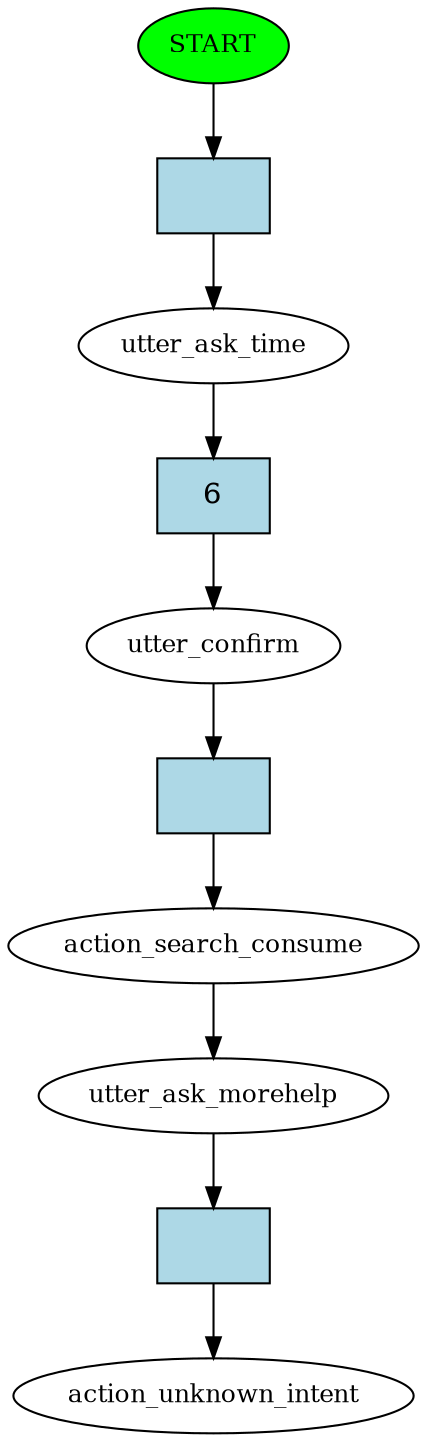 digraph  {
0 [class="start active", fillcolor=green, fontsize=12, label=START, style=filled];
1 [class=active, fontsize=12, label=utter_ask_time];
2 [class=active, fontsize=12, label=utter_confirm];
3 [class=active, fontsize=12, label=action_search_consume];
4 [class=active, fontsize=12, label=utter_ask_morehelp];
5 [class="dashed active", fontsize=12, label=action_unknown_intent];
6 [class="intent active", fillcolor=lightblue, label="", shape=rect, style=filled];
7 [class="intent active", fillcolor=lightblue, label=6, shape=rect, style=filled];
8 [class="intent active", fillcolor=lightblue, label="", shape=rect, style=filled];
9 [class="intent active", fillcolor=lightblue, label="", shape=rect, style=filled];
0 -> 6  [class=active, key=0];
1 -> 7  [class=active, key=0];
2 -> 8  [class=active, key=0];
3 -> 4  [class=active, key=NONE, label=""];
4 -> 9  [class=active, key=0];
6 -> 1  [class=active, key=0];
7 -> 2  [class=active, key=0];
8 -> 3  [class=active, key=0];
9 -> 5  [class=active, key=0];
}
